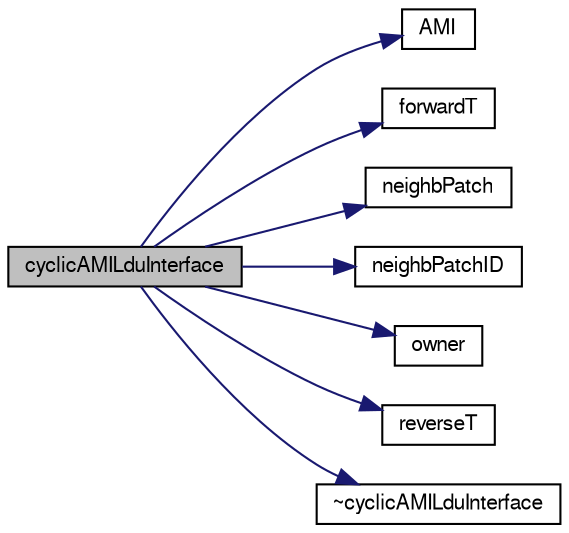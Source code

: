 digraph "cyclicAMILduInterface"
{
  bgcolor="transparent";
  edge [fontname="FreeSans",fontsize="10",labelfontname="FreeSans",labelfontsize="10"];
  node [fontname="FreeSans",fontsize="10",shape=record];
  rankdir="LR";
  Node0 [label="cyclicAMILduInterface",height=0.2,width=0.4,color="black", fillcolor="grey75", style="filled", fontcolor="black"];
  Node0 -> Node1 [color="midnightblue",fontsize="10",style="solid",fontname="FreeSans"];
  Node1 [label="AMI",height=0.2,width=0.4,color="black",URL="$a24930.html#aab804f6a24f2619aeda54adaf1071957"];
  Node0 -> Node2 [color="midnightblue",fontsize="10",style="solid",fontname="FreeSans"];
  Node2 [label="forwardT",height=0.2,width=0.4,color="black",URL="$a24930.html#afdf91995b1dad00ee0a93273eb29ad23",tooltip="Return face transformation tensor. "];
  Node0 -> Node3 [color="midnightblue",fontsize="10",style="solid",fontname="FreeSans"];
  Node3 [label="neighbPatch",height=0.2,width=0.4,color="black",URL="$a24930.html#a9f6c6fd6c1f72beb96f4bab06bff0313",tooltip="Return processor number. "];
  Node0 -> Node4 [color="midnightblue",fontsize="10",style="solid",fontname="FreeSans"];
  Node4 [label="neighbPatchID",height=0.2,width=0.4,color="black",URL="$a24930.html#a94e79331aa96c486df1af1e9aa23ef2d",tooltip="Return neighbour. "];
  Node0 -> Node5 [color="midnightblue",fontsize="10",style="solid",fontname="FreeSans"];
  Node5 [label="owner",height=0.2,width=0.4,color="black",URL="$a24930.html#a84c9f008a105c7a1bc933fe760d4199b"];
  Node0 -> Node6 [color="midnightblue",fontsize="10",style="solid",fontname="FreeSans"];
  Node6 [label="reverseT",height=0.2,width=0.4,color="black",URL="$a24930.html#a305de1bb13911d7cbbedb186786620ee",tooltip="Return face reverse transformation tensor. "];
  Node0 -> Node7 [color="midnightblue",fontsize="10",style="solid",fontname="FreeSans"];
  Node7 [label="~cyclicAMILduInterface",height=0.2,width=0.4,color="black",URL="$a24930.html#ac9a74e458552333f79eefa540ace3cac",tooltip="Destructor. "];
}

